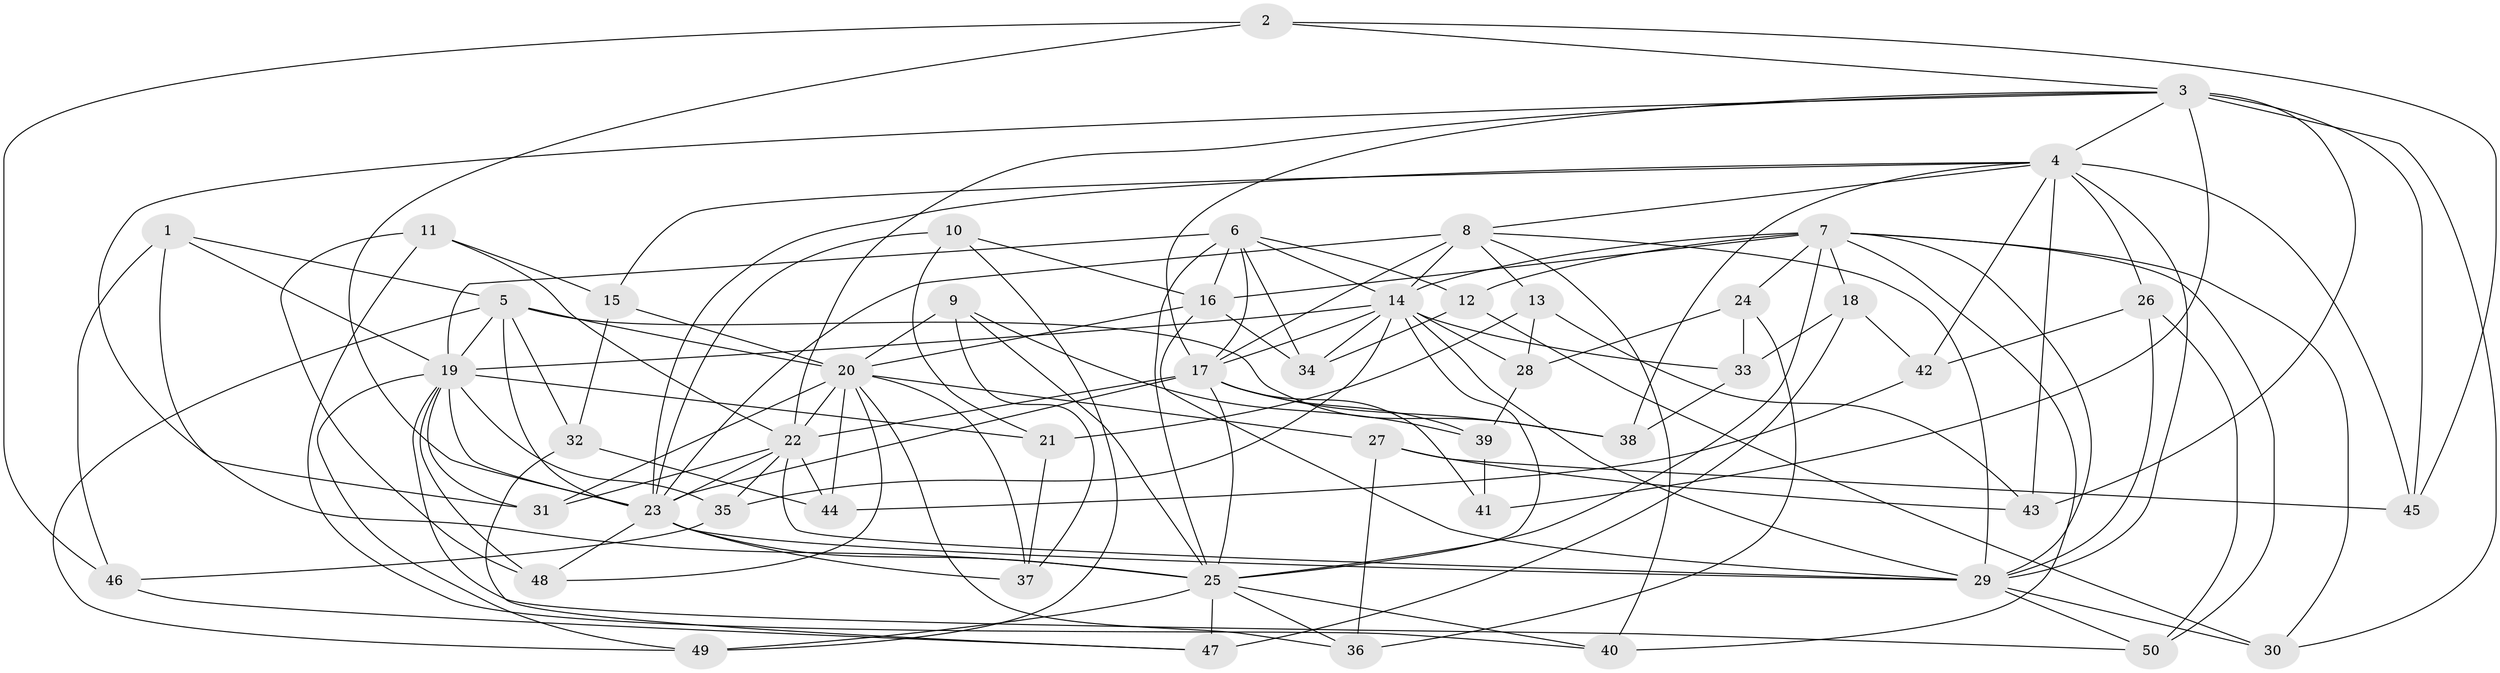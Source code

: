 // original degree distribution, {4: 1.0}
// Generated by graph-tools (version 1.1) at 2025/38/03/09/25 02:38:03]
// undirected, 50 vertices, 140 edges
graph export_dot {
graph [start="1"]
  node [color=gray90,style=filled];
  1;
  2;
  3;
  4;
  5;
  6;
  7;
  8;
  9;
  10;
  11;
  12;
  13;
  14;
  15;
  16;
  17;
  18;
  19;
  20;
  21;
  22;
  23;
  24;
  25;
  26;
  27;
  28;
  29;
  30;
  31;
  32;
  33;
  34;
  35;
  36;
  37;
  38;
  39;
  40;
  41;
  42;
  43;
  44;
  45;
  46;
  47;
  48;
  49;
  50;
  1 -- 5 [weight=1.0];
  1 -- 19 [weight=1.0];
  1 -- 25 [weight=1.0];
  1 -- 46 [weight=1.0];
  2 -- 3 [weight=1.0];
  2 -- 23 [weight=1.0];
  2 -- 45 [weight=1.0];
  2 -- 46 [weight=1.0];
  3 -- 4 [weight=1.0];
  3 -- 17 [weight=1.0];
  3 -- 22 [weight=1.0];
  3 -- 30 [weight=1.0];
  3 -- 31 [weight=1.0];
  3 -- 41 [weight=2.0];
  3 -- 43 [weight=1.0];
  3 -- 45 [weight=1.0];
  4 -- 8 [weight=1.0];
  4 -- 15 [weight=1.0];
  4 -- 23 [weight=1.0];
  4 -- 26 [weight=1.0];
  4 -- 29 [weight=1.0];
  4 -- 38 [weight=1.0];
  4 -- 42 [weight=1.0];
  4 -- 43 [weight=1.0];
  4 -- 45 [weight=1.0];
  5 -- 19 [weight=2.0];
  5 -- 20 [weight=1.0];
  5 -- 23 [weight=1.0];
  5 -- 32 [weight=1.0];
  5 -- 38 [weight=1.0];
  5 -- 49 [weight=1.0];
  6 -- 12 [weight=1.0];
  6 -- 14 [weight=1.0];
  6 -- 16 [weight=1.0];
  6 -- 17 [weight=1.0];
  6 -- 19 [weight=1.0];
  6 -- 25 [weight=2.0];
  6 -- 34 [weight=1.0];
  7 -- 12 [weight=1.0];
  7 -- 14 [weight=1.0];
  7 -- 16 [weight=1.0];
  7 -- 18 [weight=1.0];
  7 -- 24 [weight=1.0];
  7 -- 25 [weight=1.0];
  7 -- 29 [weight=1.0];
  7 -- 30 [weight=1.0];
  7 -- 40 [weight=1.0];
  7 -- 50 [weight=1.0];
  8 -- 13 [weight=1.0];
  8 -- 14 [weight=2.0];
  8 -- 17 [weight=1.0];
  8 -- 23 [weight=1.0];
  8 -- 29 [weight=1.0];
  8 -- 40 [weight=1.0];
  9 -- 20 [weight=1.0];
  9 -- 25 [weight=1.0];
  9 -- 37 [weight=1.0];
  9 -- 39 [weight=1.0];
  10 -- 16 [weight=1.0];
  10 -- 21 [weight=1.0];
  10 -- 23 [weight=1.0];
  10 -- 49 [weight=1.0];
  11 -- 15 [weight=1.0];
  11 -- 22 [weight=1.0];
  11 -- 40 [weight=1.0];
  11 -- 48 [weight=1.0];
  12 -- 30 [weight=1.0];
  12 -- 34 [weight=1.0];
  13 -- 21 [weight=1.0];
  13 -- 28 [weight=1.0];
  13 -- 43 [weight=1.0];
  14 -- 17 [weight=1.0];
  14 -- 19 [weight=1.0];
  14 -- 25 [weight=1.0];
  14 -- 28 [weight=1.0];
  14 -- 29 [weight=1.0];
  14 -- 33 [weight=1.0];
  14 -- 34 [weight=1.0];
  14 -- 35 [weight=1.0];
  15 -- 20 [weight=1.0];
  15 -- 32 [weight=1.0];
  16 -- 20 [weight=1.0];
  16 -- 29 [weight=1.0];
  16 -- 34 [weight=1.0];
  17 -- 22 [weight=1.0];
  17 -- 23 [weight=1.0];
  17 -- 25 [weight=1.0];
  17 -- 38 [weight=1.0];
  17 -- 39 [weight=1.0];
  17 -- 41 [weight=1.0];
  18 -- 33 [weight=1.0];
  18 -- 42 [weight=1.0];
  18 -- 47 [weight=1.0];
  19 -- 21 [weight=1.0];
  19 -- 23 [weight=1.0];
  19 -- 31 [weight=1.0];
  19 -- 35 [weight=1.0];
  19 -- 48 [weight=1.0];
  19 -- 49 [weight=1.0];
  19 -- 50 [weight=1.0];
  20 -- 22 [weight=2.0];
  20 -- 27 [weight=1.0];
  20 -- 31 [weight=1.0];
  20 -- 36 [weight=1.0];
  20 -- 37 [weight=1.0];
  20 -- 44 [weight=1.0];
  20 -- 48 [weight=1.0];
  21 -- 37 [weight=1.0];
  22 -- 23 [weight=1.0];
  22 -- 29 [weight=1.0];
  22 -- 31 [weight=1.0];
  22 -- 35 [weight=1.0];
  22 -- 44 [weight=1.0];
  23 -- 25 [weight=1.0];
  23 -- 29 [weight=1.0];
  23 -- 37 [weight=1.0];
  23 -- 48 [weight=1.0];
  24 -- 28 [weight=1.0];
  24 -- 33 [weight=1.0];
  24 -- 36 [weight=1.0];
  25 -- 36 [weight=1.0];
  25 -- 40 [weight=1.0];
  25 -- 47 [weight=1.0];
  25 -- 49 [weight=1.0];
  26 -- 29 [weight=1.0];
  26 -- 42 [weight=1.0];
  26 -- 50 [weight=1.0];
  27 -- 36 [weight=1.0];
  27 -- 43 [weight=1.0];
  27 -- 45 [weight=1.0];
  28 -- 39 [weight=1.0];
  29 -- 30 [weight=1.0];
  29 -- 50 [weight=1.0];
  32 -- 44 [weight=1.0];
  32 -- 47 [weight=1.0];
  33 -- 38 [weight=1.0];
  35 -- 46 [weight=1.0];
  39 -- 41 [weight=1.0];
  42 -- 44 [weight=1.0];
  46 -- 47 [weight=1.0];
}
